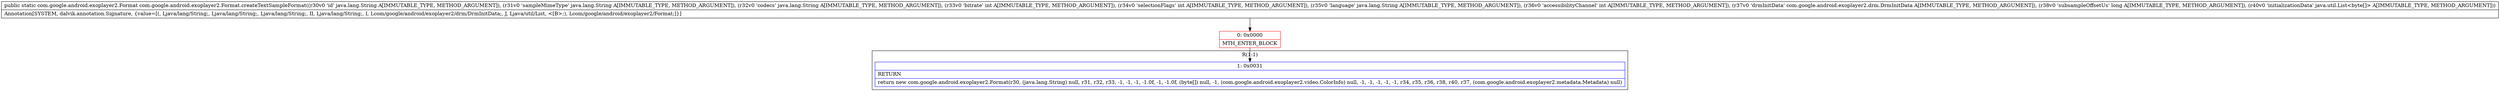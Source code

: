 digraph "CFG forcom.google.android.exoplayer2.Format.createTextSampleFormat(Ljava\/lang\/String;Ljava\/lang\/String;Ljava\/lang\/String;IILjava\/lang\/String;ILcom\/google\/android\/exoplayer2\/drm\/DrmInitData;JLjava\/util\/List;)Lcom\/google\/android\/exoplayer2\/Format;" {
subgraph cluster_Region_1951910754 {
label = "R(1:1)";
node [shape=record,color=blue];
Node_1 [shape=record,label="{1\:\ 0x0031|RETURN\l|return new com.google.android.exoplayer2.Format(r30, (java.lang.String) null, r31, r32, r33, \-1, \-1, \-1, \-1.0f, \-1, \-1.0f, (byte[]) null, \-1, (com.google.android.exoplayer2.video.ColorInfo) null, \-1, \-1, \-1, \-1, \-1, r34, r35, r36, r38, r40, r37, (com.google.android.exoplayer2.metadata.Metadata) null)\l}"];
}
Node_0 [shape=record,color=red,label="{0\:\ 0x0000|MTH_ENTER_BLOCK\l}"];
MethodNode[shape=record,label="{public static com.google.android.exoplayer2.Format com.google.android.exoplayer2.Format.createTextSampleFormat((r30v0 'id' java.lang.String A[IMMUTABLE_TYPE, METHOD_ARGUMENT]), (r31v0 'sampleMimeType' java.lang.String A[IMMUTABLE_TYPE, METHOD_ARGUMENT]), (r32v0 'codecs' java.lang.String A[IMMUTABLE_TYPE, METHOD_ARGUMENT]), (r33v0 'bitrate' int A[IMMUTABLE_TYPE, METHOD_ARGUMENT]), (r34v0 'selectionFlags' int A[IMMUTABLE_TYPE, METHOD_ARGUMENT]), (r35v0 'language' java.lang.String A[IMMUTABLE_TYPE, METHOD_ARGUMENT]), (r36v0 'accessibilityChannel' int A[IMMUTABLE_TYPE, METHOD_ARGUMENT]), (r37v0 'drmInitData' com.google.android.exoplayer2.drm.DrmInitData A[IMMUTABLE_TYPE, METHOD_ARGUMENT]), (r38v0 'subsampleOffsetUs' long A[IMMUTABLE_TYPE, METHOD_ARGUMENT]), (r40v0 'initializationData' java.util.List\<byte[]\> A[IMMUTABLE_TYPE, METHOD_ARGUMENT]))  | Annotation[SYSTEM, dalvik.annotation.Signature, \{value=[(, Ljava\/lang\/String;, Ljava\/lang\/String;, Ljava\/lang\/String;, II, Ljava\/lang\/String;, I, Lcom\/google\/android\/exoplayer2\/drm\/DrmInitData;, J, Ljava\/util\/List, \<[B\>;), Lcom\/google\/android\/exoplayer2\/Format;]\}]\l}"];
MethodNode -> Node_0;
Node_0 -> Node_1;
}

